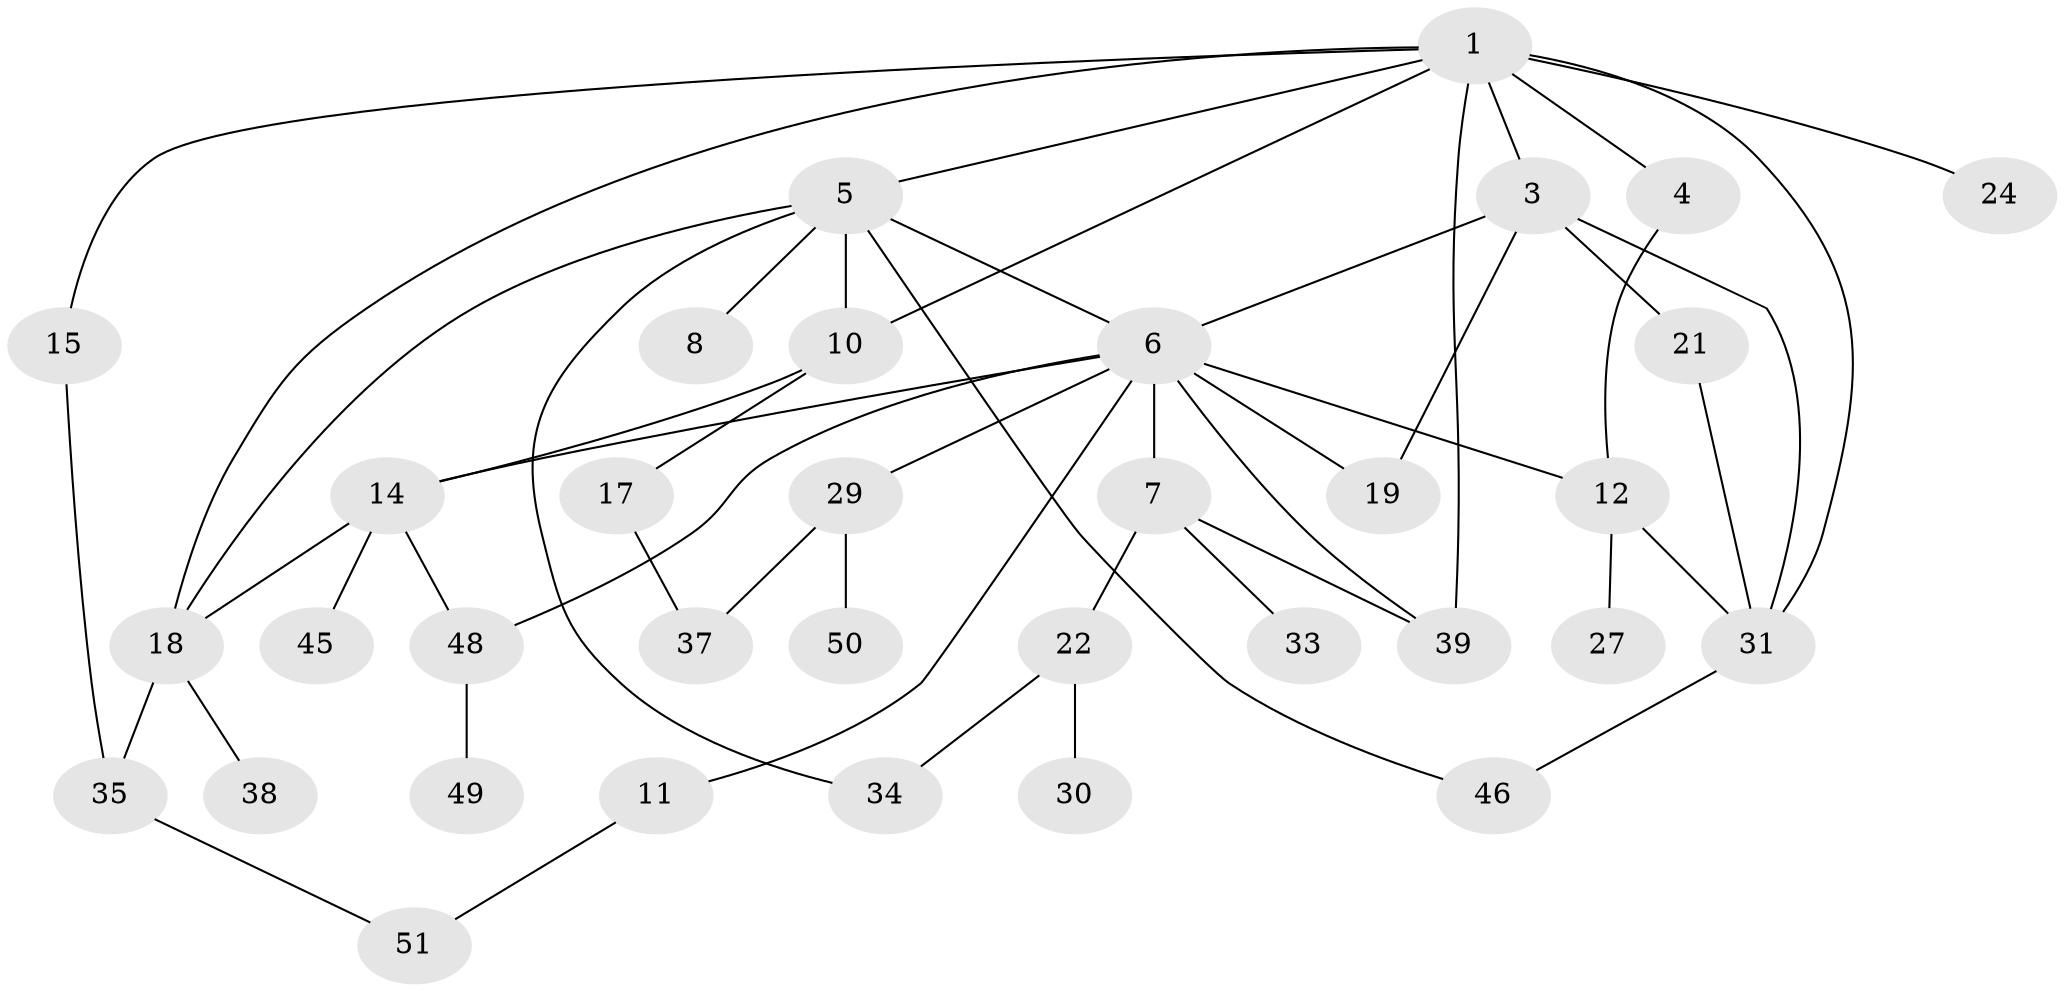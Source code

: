 // original degree distribution, {4: 0.10909090909090909, 8: 0.01818181818181818, 6: 0.05454545454545454, 2: 0.2727272727272727, 7: 0.01818181818181818, 1: 0.2545454545454545, 3: 0.2545454545454545, 5: 0.01818181818181818}
// Generated by graph-tools (version 1.1) at 2025/41/03/06/25 10:41:29]
// undirected, 34 vertices, 51 edges
graph export_dot {
graph [start="1"]
  node [color=gray90,style=filled];
  1 [super="+2"];
  3 [super="+16"];
  4;
  5 [super="+54"];
  6 [super="+9"];
  7 [super="+28"];
  8;
  10 [super="+13"];
  11 [super="+44"];
  12 [super="+23"];
  14 [super="+26"];
  15;
  17 [super="+41"];
  18 [super="+20"];
  19 [super="+32"];
  21 [super="+36"];
  22 [super="+25"];
  24;
  27;
  29;
  30;
  31 [super="+42"];
  33;
  34;
  35 [super="+47"];
  37 [super="+43"];
  38;
  39 [super="+40"];
  45;
  46;
  48 [super="+55"];
  49;
  50 [super="+53"];
  51 [super="+52"];
  1 -- 3 [weight=2];
  1 -- 5;
  1 -- 39;
  1 -- 4;
  1 -- 10;
  1 -- 15;
  1 -- 18;
  1 -- 24;
  1 -- 31;
  3 -- 21;
  3 -- 19;
  3 -- 6;
  3 -- 31;
  4 -- 12;
  5 -- 6;
  5 -- 8;
  5 -- 18;
  5 -- 34;
  5 -- 10;
  5 -- 46;
  6 -- 7;
  6 -- 29;
  6 -- 48;
  6 -- 19 [weight=2];
  6 -- 11;
  6 -- 14;
  6 -- 12;
  6 -- 39;
  7 -- 22;
  7 -- 33;
  7 -- 39;
  10 -- 17;
  10 -- 14;
  11 -- 51;
  12 -- 31;
  12 -- 27;
  14 -- 48;
  14 -- 45;
  14 -- 18;
  15 -- 35;
  17 -- 37;
  18 -- 38;
  18 -- 35;
  21 -- 31;
  22 -- 30;
  22 -- 34;
  29 -- 37;
  29 -- 50;
  31 -- 46;
  35 -- 51;
  48 -- 49;
}
